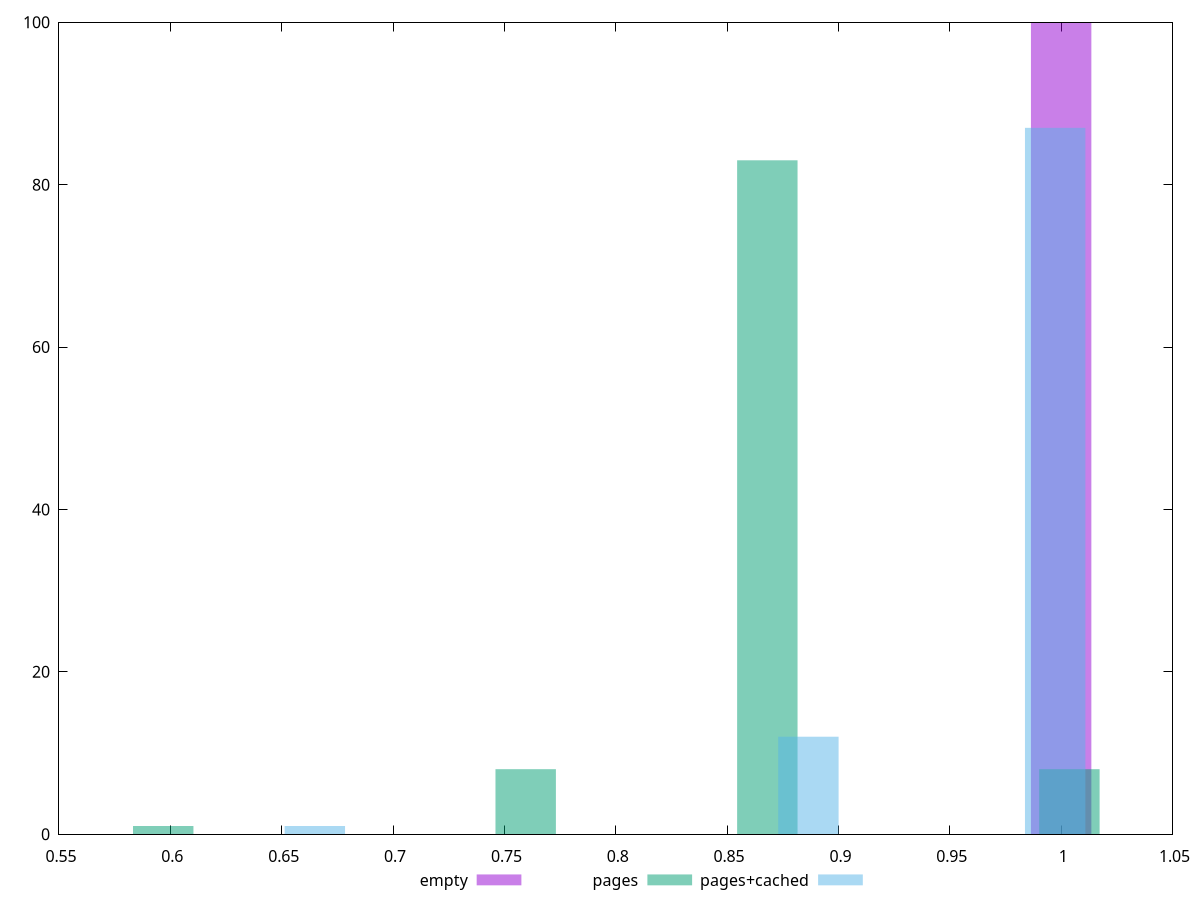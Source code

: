 $_empty <<EOF
1 100
EOF
$_pages <<EOF
0.7595600506458102 8
0.8680686293094974 83
1.0037043526391063 8
0.5967971826502795 1
EOF
$_pagesCached <<EOF
0.6648779375353567 1
0.886503916713809 12
0.9973169063030352 87
EOF
set key outside below
set terminal pngcairo
set output "report_00004_2020-11-02T20-21-41.718Z/unused-css-rules/unused-css-rules_empty_pages_pages+cached+hist.png"
set boxwidth 0.027127144665921792
set style fill transparent solid 0.5 noborder
set yrange [0:100]
plot $_empty title "empty" with boxes ,$_pages title "pages" with boxes ,$_pagesCached title "pages+cached" with boxes ,